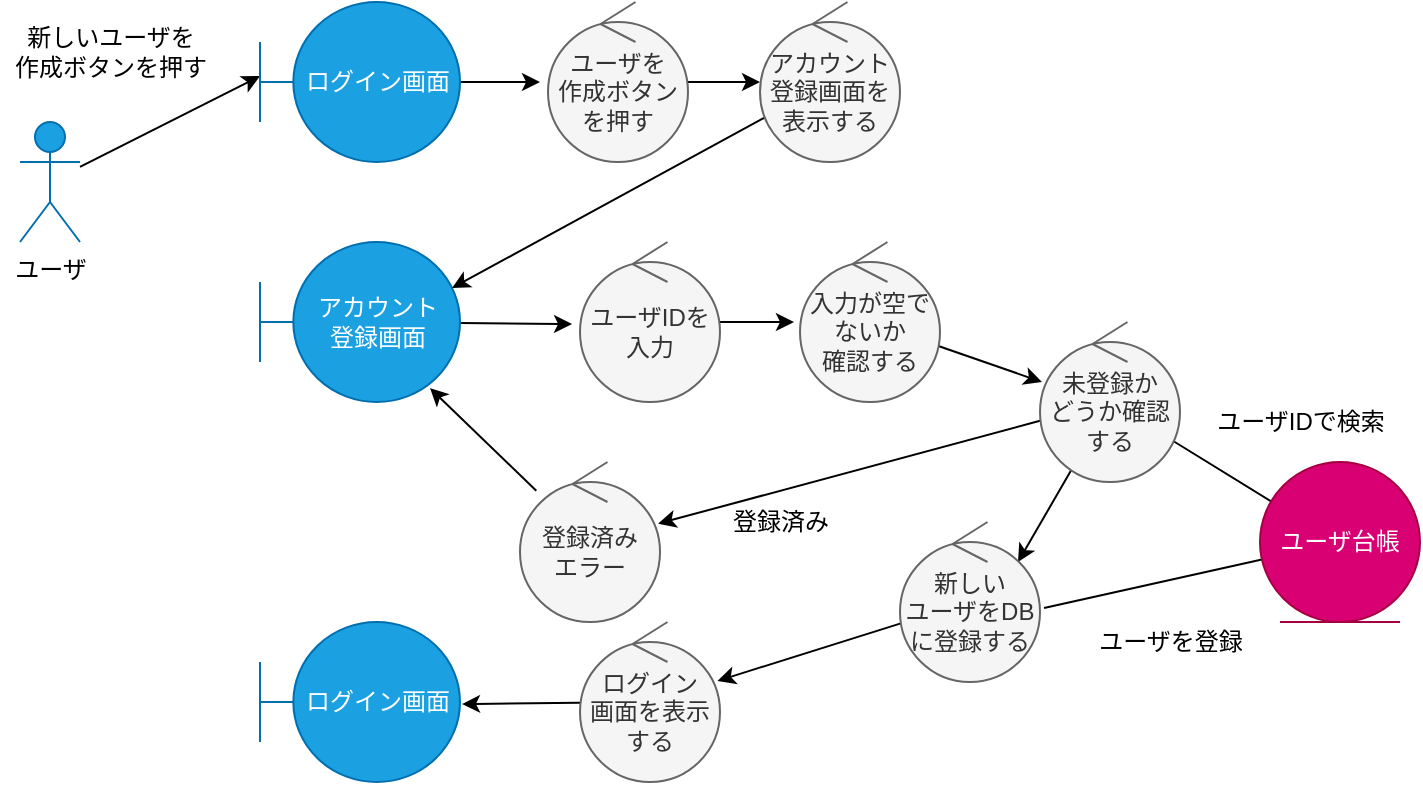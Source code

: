 <mxfile>
    <diagram id="inBH0oujlSCSYGyT9Axf" name="ページ1">
        <mxGraphModel dx="1074" dy="562" grid="1" gridSize="10" guides="1" tooltips="1" connect="1" arrows="1" fold="1" page="1" pageScale="1" pageWidth="827" pageHeight="1169" background="#ffffff" math="0" shadow="0">
            <root>
                <mxCell id="0"/>
                <mxCell id="1" parent="0"/>
                <mxCell id="6" style="edgeStyle=none;html=1;entryX=0;entryY=0.463;entryDx=0;entryDy=0;entryPerimeter=0;fontColor=#000000;endArrow=classic;endFill=1;strokeColor=#000000;" edge="1" parent="1" source="3" target="5">
                    <mxGeometry relative="1" as="geometry"/>
                </mxCell>
                <mxCell id="3" value="&lt;font color=&quot;#000000&quot;&gt;ユーザ&lt;/font&gt;" style="shape=umlActor;verticalLabelPosition=bottom;verticalAlign=top;html=1;strokeColor=#006EAF;fillColor=#1ba1e2;fontColor=#ffffff;" vertex="1" parent="1">
                    <mxGeometry x="80" y="200" width="30" height="60" as="geometry"/>
                </mxCell>
                <mxCell id="10" style="edgeStyle=none;html=1;fontColor=#000000;endArrow=classic;endFill=1;strokeColor=#000000;" edge="1" parent="1" source="5">
                    <mxGeometry relative="1" as="geometry">
                        <mxPoint x="340" y="180" as="targetPoint"/>
                    </mxGeometry>
                </mxCell>
                <mxCell id="5" value="ログイン画面" style="shape=umlBoundary;whiteSpace=wrap;html=1;fontColor=#ffffff;strokeColor=#006EAF;fillColor=#1ba1e2;" vertex="1" parent="1">
                    <mxGeometry x="200" y="140" width="100" height="80" as="geometry"/>
                </mxCell>
                <mxCell id="7" value="新しいユーザを&lt;br&gt;作成ボタンを押す" style="text;html=1;align=center;verticalAlign=middle;resizable=0;points=[];autosize=1;strokeColor=none;fillColor=none;fontColor=#000000;" vertex="1" parent="1">
                    <mxGeometry x="70" y="150" width="110" height="30" as="geometry"/>
                </mxCell>
                <mxCell id="15" style="edgeStyle=none;html=1;entryX=-0.057;entryY=0.513;entryDx=0;entryDy=0;entryPerimeter=0;fontColor=#000000;endArrow=classic;endFill=1;strokeColor=#000000;" edge="1" parent="1" source="8" target="14">
                    <mxGeometry relative="1" as="geometry"/>
                </mxCell>
                <mxCell id="8" value="アカウント&lt;br&gt;登録画面" style="shape=umlBoundary;whiteSpace=wrap;html=1;fontColor=#ffffff;strokeColor=#006EAF;fillColor=#1ba1e2;" vertex="1" parent="1">
                    <mxGeometry x="200" y="260" width="100" height="80" as="geometry"/>
                </mxCell>
                <mxCell id="12" style="edgeStyle=none;html=1;fontColor=#000000;endArrow=classic;endFill=1;strokeColor=#000000;" edge="1" parent="1" source="9" target="11">
                    <mxGeometry relative="1" as="geometry"/>
                </mxCell>
                <mxCell id="9" value="ユーザを&lt;br&gt;作成ボタンを押す" style="ellipse;shape=umlControl;whiteSpace=wrap;html=1;fontColor=#333333;strokeColor=#666666;fillColor=#f5f5f5;" vertex="1" parent="1">
                    <mxGeometry x="344" y="140" width="70" height="80" as="geometry"/>
                </mxCell>
                <mxCell id="13" style="edgeStyle=none;html=1;entryX=0.96;entryY=0.288;entryDx=0;entryDy=0;entryPerimeter=0;fontColor=#000000;endArrow=classic;endFill=1;strokeColor=#000000;" edge="1" parent="1" source="11" target="8">
                    <mxGeometry relative="1" as="geometry"/>
                </mxCell>
                <mxCell id="11" value="アカウント登録画面を表示する" style="ellipse;shape=umlControl;whiteSpace=wrap;html=1;fontColor=#333333;strokeColor=#666666;fillColor=#f5f5f5;" vertex="1" parent="1">
                    <mxGeometry x="450" y="140" width="70" height="80" as="geometry"/>
                </mxCell>
                <mxCell id="17" style="edgeStyle=none;html=1;entryX=-0.043;entryY=0.5;entryDx=0;entryDy=0;entryPerimeter=0;fontColor=#000000;endArrow=classic;endFill=1;strokeColor=#000000;" edge="1" parent="1" source="14" target="16">
                    <mxGeometry relative="1" as="geometry"/>
                </mxCell>
                <mxCell id="14" value="ユーザIDを入力" style="ellipse;shape=umlControl;whiteSpace=wrap;html=1;fontColor=#333333;strokeColor=#666666;fillColor=#f5f5f5;" vertex="1" parent="1">
                    <mxGeometry x="360" y="260" width="70" height="80" as="geometry"/>
                </mxCell>
                <mxCell id="19" style="edgeStyle=none;html=1;entryX=0.014;entryY=0.375;entryDx=0;entryDy=0;entryPerimeter=0;fontColor=#000000;endArrow=classic;endFill=1;strokeColor=#000000;" edge="1" parent="1" source="16" target="18">
                    <mxGeometry relative="1" as="geometry"/>
                </mxCell>
                <mxCell id="16" value="入力が空でないか&lt;br&gt;確認する" style="ellipse;shape=umlControl;whiteSpace=wrap;html=1;fontColor=#333333;strokeColor=#666666;fillColor=#f5f5f5;" vertex="1" parent="1">
                    <mxGeometry x="470" y="260" width="70" height="80" as="geometry"/>
                </mxCell>
                <mxCell id="21" style="edgeStyle=none;html=1;entryX=0.075;entryY=0.25;entryDx=0;entryDy=0;entryPerimeter=0;fontColor=#000000;endArrow=none;endFill=0;strokeColor=#000000;" edge="1" parent="1" source="18" target="20">
                    <mxGeometry relative="1" as="geometry"/>
                </mxCell>
                <mxCell id="26" style="edgeStyle=none;html=1;entryX=0.843;entryY=0.25;entryDx=0;entryDy=0;entryPerimeter=0;fontColor=#000000;endArrow=classic;endFill=1;strokeColor=#000000;" edge="1" parent="1" source="18" target="24">
                    <mxGeometry relative="1" as="geometry"/>
                </mxCell>
                <mxCell id="28" style="edgeStyle=none;html=1;fontColor=#000000;endArrow=classic;endFill=1;strokeColor=#000000;" edge="1" parent="1" source="18" target="27">
                    <mxGeometry relative="1" as="geometry"/>
                </mxCell>
                <mxCell id="18" value="未登録か&lt;br&gt;どうか確認する" style="ellipse;shape=umlControl;whiteSpace=wrap;html=1;fontColor=#333333;strokeColor=#666666;fillColor=#f5f5f5;" vertex="1" parent="1">
                    <mxGeometry x="590" y="300" width="70" height="80" as="geometry"/>
                </mxCell>
                <mxCell id="25" style="edgeStyle=none;html=1;entryX=1.029;entryY=0.538;entryDx=0;entryDy=0;entryPerimeter=0;fontColor=#000000;endArrow=none;endFill=0;strokeColor=#000000;" edge="1" parent="1" source="20" target="24">
                    <mxGeometry relative="1" as="geometry"/>
                </mxCell>
                <mxCell id="20" value="ユーザ台帳" style="ellipse;shape=umlEntity;whiteSpace=wrap;html=1;fontColor=#ffffff;strokeColor=#A50040;fillColor=#d80073;" vertex="1" parent="1">
                    <mxGeometry x="700" y="370" width="80" height="80" as="geometry"/>
                </mxCell>
                <mxCell id="22" value="ユーザIDで検索" style="text;html=1;align=center;verticalAlign=middle;resizable=0;points=[];autosize=1;strokeColor=none;fillColor=none;fontColor=#000000;" vertex="1" parent="1">
                    <mxGeometry x="670" y="340" width="100" height="20" as="geometry"/>
                </mxCell>
                <mxCell id="33" style="edgeStyle=none;html=1;fontColor=#000000;endArrow=classic;endFill=1;strokeColor=#000000;" edge="1" parent="1" source="24" target="32">
                    <mxGeometry relative="1" as="geometry"/>
                </mxCell>
                <mxCell id="24" value="新しい&lt;br&gt;ユーザをDBに登録する" style="ellipse;shape=umlControl;whiteSpace=wrap;html=1;fontColor=#333333;strokeColor=#666666;fillColor=#f5f5f5;" vertex="1" parent="1">
                    <mxGeometry x="520" y="400" width="70" height="80" as="geometry"/>
                </mxCell>
                <mxCell id="30" style="edgeStyle=none;html=1;fontColor=#000000;endArrow=classic;endFill=1;strokeColor=#000000;entryX=0.85;entryY=0.913;entryDx=0;entryDy=0;entryPerimeter=0;" edge="1" parent="1" source="27" target="8">
                    <mxGeometry relative="1" as="geometry"/>
                </mxCell>
                <mxCell id="27" value="登録済み&lt;br&gt;エラー" style="ellipse;shape=umlControl;whiteSpace=wrap;html=1;fontColor=#333333;strokeColor=#666666;fillColor=#f5f5f5;" vertex="1" parent="1">
                    <mxGeometry x="330" y="370" width="70" height="80" as="geometry"/>
                </mxCell>
                <mxCell id="29" value="登録済み" style="text;html=1;align=center;verticalAlign=middle;resizable=0;points=[];autosize=1;strokeColor=none;fillColor=none;fontColor=#000000;" vertex="1" parent="1">
                    <mxGeometry x="430" y="390" width="60" height="20" as="geometry"/>
                </mxCell>
                <mxCell id="31" value="ユーザを登録" style="text;html=1;align=center;verticalAlign=middle;resizable=0;points=[];autosize=1;strokeColor=none;fillColor=none;fontColor=#000000;" vertex="1" parent="1">
                    <mxGeometry x="610" y="450" width="90" height="20" as="geometry"/>
                </mxCell>
                <mxCell id="35" style="edgeStyle=none;html=1;entryX=1.01;entryY=0.513;entryDx=0;entryDy=0;entryPerimeter=0;fontColor=#000000;endArrow=classic;endFill=1;strokeColor=#000000;" edge="1" parent="1" source="32" target="34">
                    <mxGeometry relative="1" as="geometry"/>
                </mxCell>
                <mxCell id="32" value="ログイン&lt;br&gt;画面を表示する" style="ellipse;shape=umlControl;whiteSpace=wrap;html=1;fontColor=#333333;strokeColor=#666666;fillColor=#f5f5f5;" vertex="1" parent="1">
                    <mxGeometry x="360" y="450" width="70" height="80" as="geometry"/>
                </mxCell>
                <mxCell id="34" value="ログイン画面" style="shape=umlBoundary;whiteSpace=wrap;html=1;fontColor=#ffffff;strokeColor=#006EAF;fillColor=#1ba1e2;" vertex="1" parent="1">
                    <mxGeometry x="200" y="450" width="100" height="80" as="geometry"/>
                </mxCell>
            </root>
        </mxGraphModel>
    </diagram>
</mxfile>